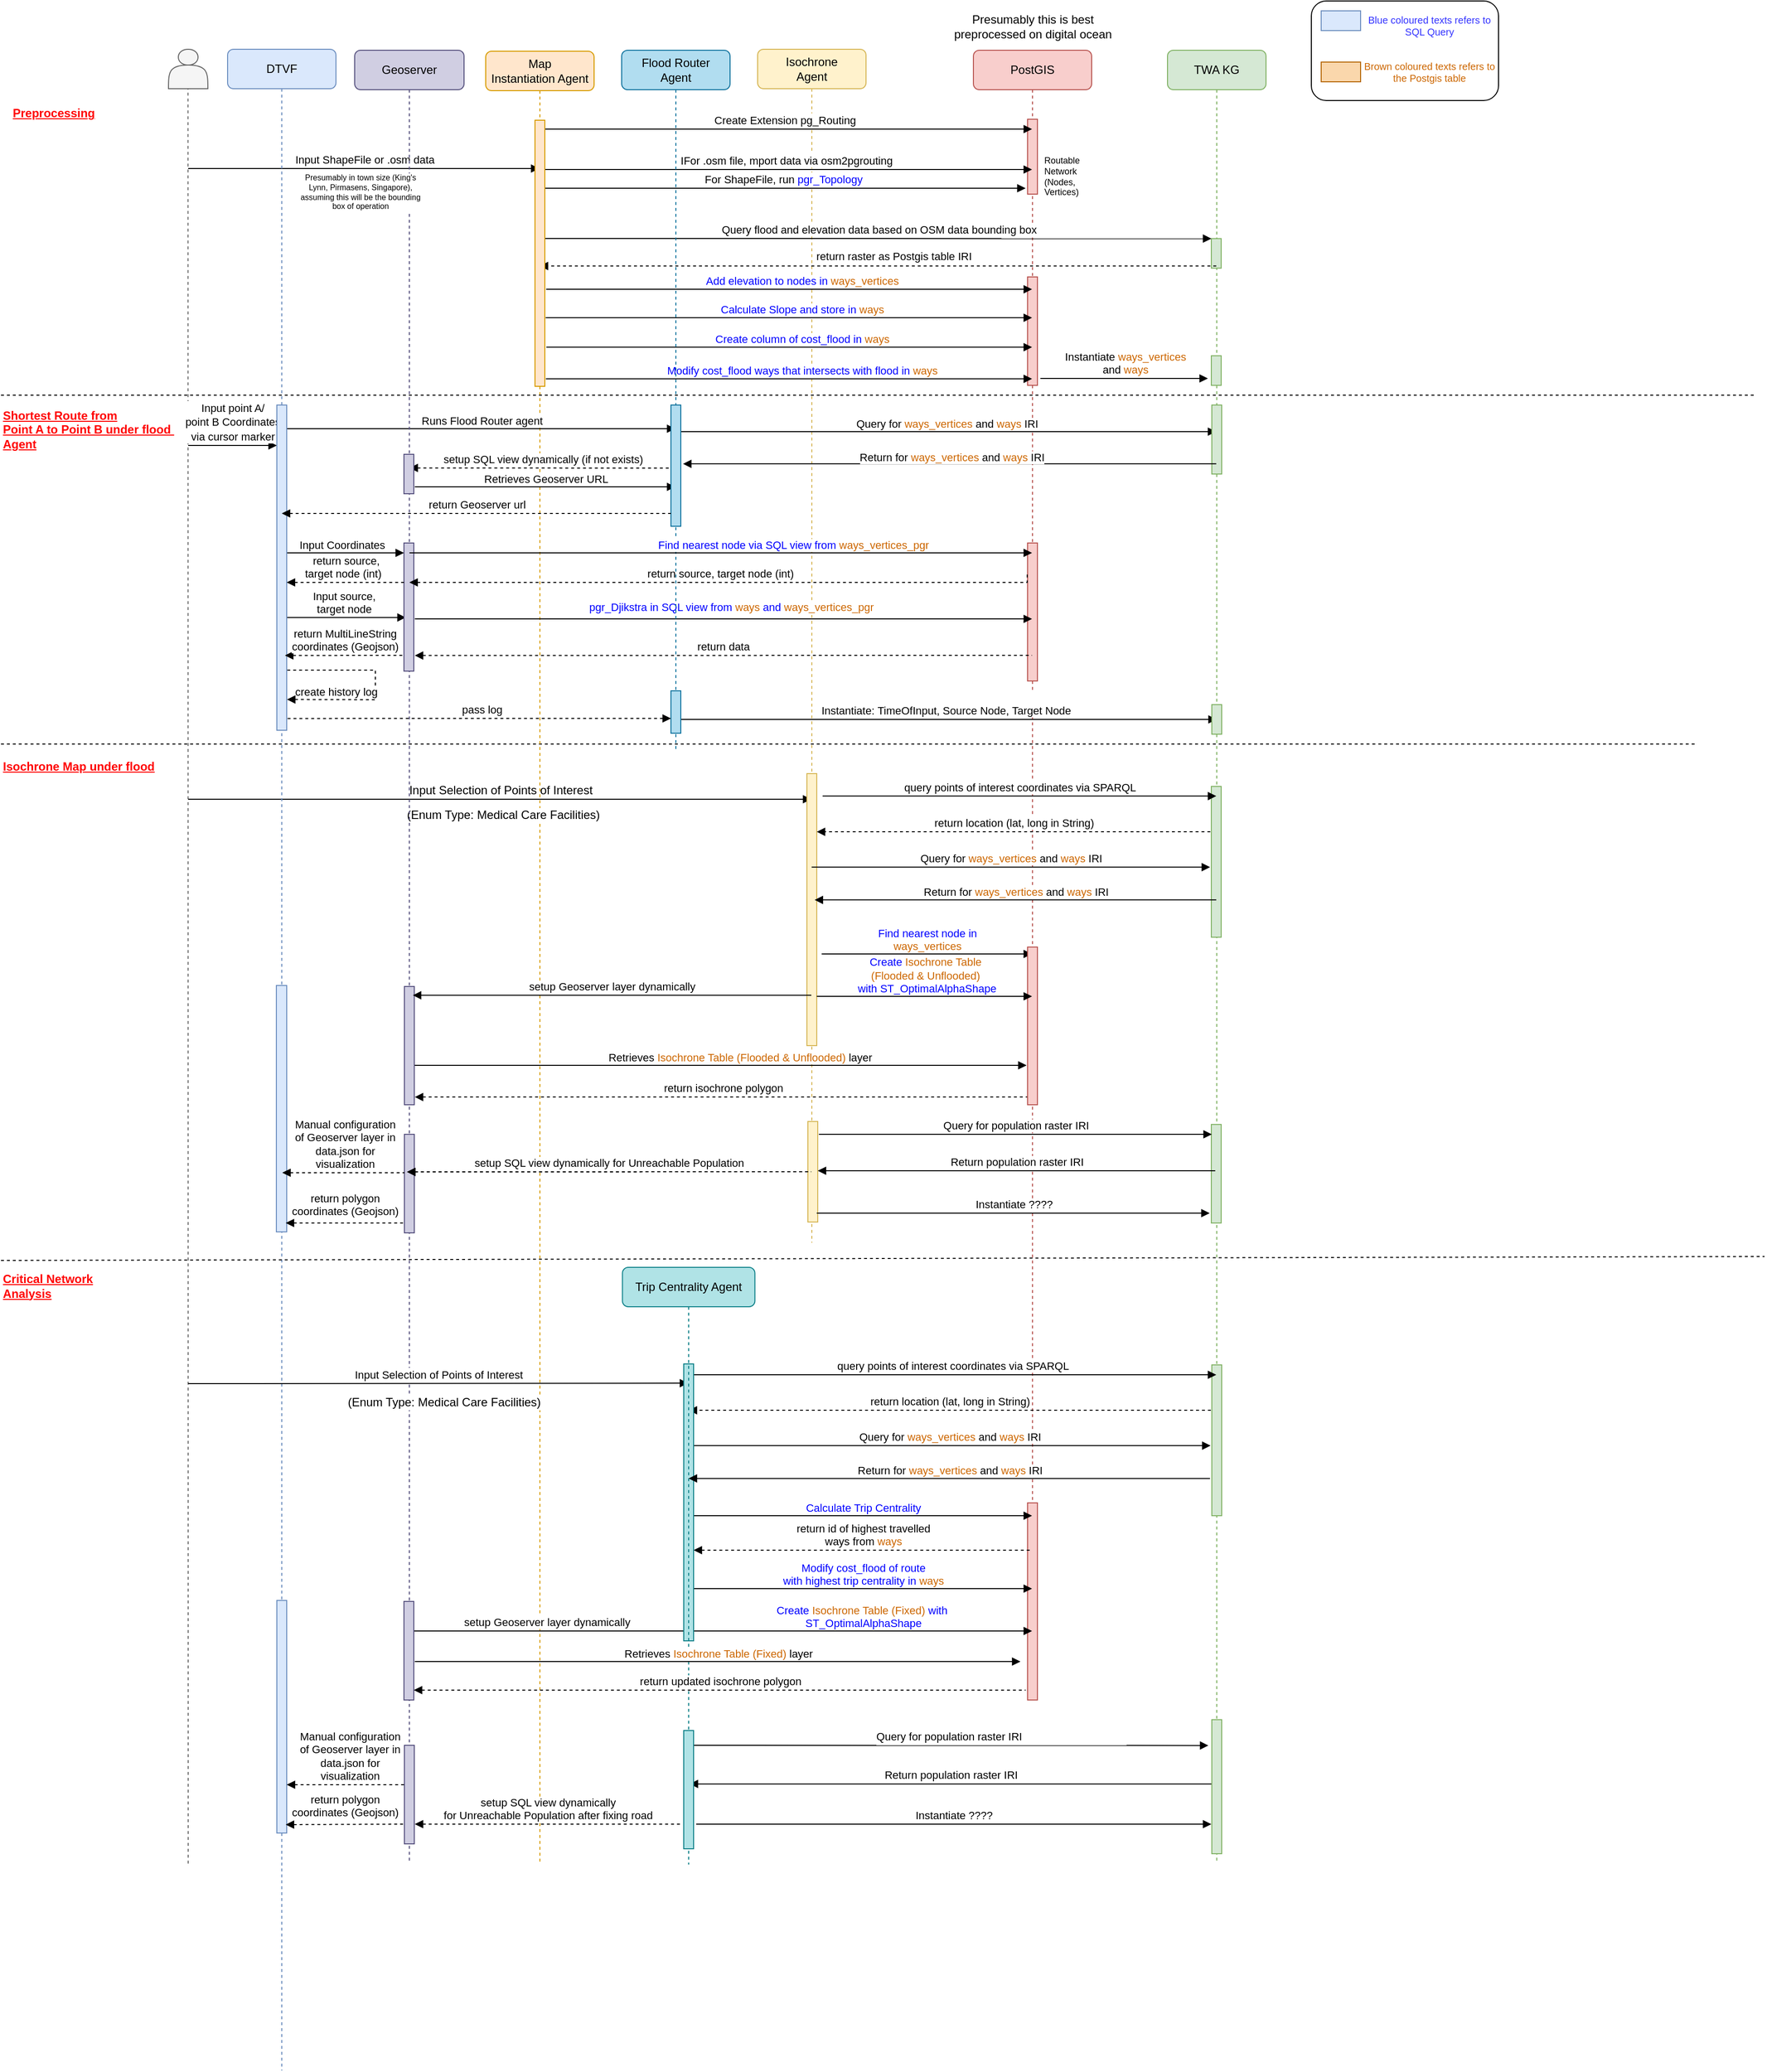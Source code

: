 <mxfile version="21.5.2" type="device">
  <diagram name="Page-1" id="13e1069c-82ec-6db2-03f1-153e76fe0fe0">
    <mxGraphModel dx="824" dy="434" grid="1" gridSize="10" guides="1" tooltips="1" connect="1" arrows="1" fold="1" page="1" pageScale="1" pageWidth="1169" pageHeight="1654" background="none" math="0" shadow="0">
      <root>
        <mxCell id="0" />
        <mxCell id="1" parent="0" />
        <mxCell id="7baba1c4bc27f4b0-2" value="Isochrone&lt;br&gt;Agent" style="shape=umlLifeline;perimeter=lifelinePerimeter;whiteSpace=wrap;html=1;container=1;collapsible=0;recursiveResize=0;outlineConnect=0;rounded=1;shadow=0;comic=0;labelBackgroundColor=none;strokeWidth=1;fontFamily=Helvetica;fontSize=12;align=center;fillColor=#fff2cc;strokeColor=#d6b656;size=40;" parent="1" vertex="1">
          <mxGeometry x="778" y="79" width="110" height="1211" as="geometry" />
        </mxCell>
        <mxCell id="yroGHbSk9mLoKnZrlHjl-19" value="" style="html=1;verticalAlign=bottom;endArrow=block;rounded=0;endFill=1;endSize=6;fontFamily=Helvetica;exitX=1.143;exitY=0.544;exitDx=0;exitDy=0;exitPerimeter=0;labelBackgroundColor=default;" parent="7baba1c4bc27f4b0-2" edge="1">
          <mxGeometry x="0.003" relative="1" as="geometry">
            <mxPoint x="65" y="918" as="sourcePoint" />
            <mxPoint as="offset" />
            <mxPoint x="278.5" y="918" as="targetPoint" />
          </mxGeometry>
        </mxCell>
        <mxCell id="yroGHbSk9mLoKnZrlHjl-20" value="Find nearest node in &lt;br&gt;&lt;font color=&quot;#cc6600&quot;&gt;ways_vertices&lt;/font&gt;" style="edgeLabel;html=1;align=center;verticalAlign=bottom;resizable=0;points=[];fontColor=#0000FF;labelBackgroundColor=default;" parent="yroGHbSk9mLoKnZrlHjl-19" vertex="1" connectable="0">
          <mxGeometry relative="1" as="geometry">
            <mxPoint as="offset" />
          </mxGeometry>
        </mxCell>
        <mxCell id="yroGHbSk9mLoKnZrlHjl-28" value="&lt;font style=&quot;font-size: 11px&quot;&gt;return isochrone polygon&lt;/font&gt;" style="html=1;verticalAlign=bottom;endArrow=none;labelBackgroundColor=default;fontFamily=Helvetica;fontSize=11;edgeStyle=elbowEdgeStyle;elbow=vertical;dashed=1;startArrow=block;startFill=1;endFill=0;rounded=0;endSize=6;entryX=0.145;entryY=0.853;entryDx=0;entryDy=0;entryPerimeter=0;" parent="7baba1c4bc27f4b0-2" edge="1">
          <mxGeometry relative="1" as="geometry">
            <mxPoint x="-348" y="1063.17" as="sourcePoint" />
            <mxPoint x="275.45" y="1061.002" as="targetPoint" />
            <Array as="points">
              <mxPoint x="-268" y="1063.17" />
              <mxPoint x="-65" y="1049.17" />
            </Array>
          </mxGeometry>
        </mxCell>
        <mxCell id="hkw6HNorD28SznFMIi2G-55" value="" style="html=1;points=[];perimeter=orthogonalPerimeter;rounded=0;shadow=0;comic=0;labelBackgroundColor=default;strokeWidth=1;fontFamily=Helvetica;fontSize=12;align=center;fillColor=#fff2cc;strokeColor=#d6b656;" parent="7baba1c4bc27f4b0-2" vertex="1">
          <mxGeometry x="51" y="1088" width="10" height="102" as="geometry" />
        </mxCell>
        <mxCell id="7baba1c4bc27f4b0-3" value="PostGIS" style="shape=umlLifeline;perimeter=lifelinePerimeter;whiteSpace=wrap;html=1;container=1;collapsible=0;recursiveResize=0;outlineConnect=0;rounded=1;shadow=0;comic=0;labelBackgroundColor=none;strokeWidth=1;fontFamily=Helvetica;fontSize=12;align=center;fillColor=#f8cecc;strokeColor=#b85450;" parent="1" vertex="1">
          <mxGeometry x="997" y="80" width="120" height="1660" as="geometry" />
        </mxCell>
        <mxCell id="t_Ti84ju1iwW1GZTYooi-32" value="" style="html=1;points=[];perimeter=orthogonalPerimeter;fillColor=#f8cecc;fontFamily=Helvetica;strokeColor=#b85450;labelBackgroundColor=default;" parent="7baba1c4bc27f4b0-3" vertex="1">
          <mxGeometry x="55" y="230" width="10" height="110" as="geometry" />
        </mxCell>
        <mxCell id="jPtnPKBCRb5HNoMUkQSy-12" value="" style="html=1;points=[];perimeter=orthogonalPerimeter;fillColor=#f8cecc;fontFamily=Helvetica;strokeColor=#b85450;labelBackgroundColor=default;" parent="7baba1c4bc27f4b0-3" vertex="1">
          <mxGeometry x="55" y="70" width="10" height="76" as="geometry" />
        </mxCell>
        <mxCell id="jPtnPKBCRb5HNoMUkQSy-14" value="&lt;span style=&quot;color: rgb(0, 0, 0); font-family: Helvetica; font-size: 9px; font-style: normal; font-variant-ligatures: normal; font-variant-caps: normal; font-weight: 400; letter-spacing: normal; orphans: 2; text-align: center; text-indent: 0px; text-transform: none; widows: 2; word-spacing: 0px; -webkit-text-stroke-width: 0px; text-decoration-thickness: initial; text-decoration-style: initial; text-decoration-color: initial; float: none; display: inline !important;&quot;&gt;Routable Network (Nodes, Vertices)&lt;/span&gt;" style="text;whiteSpace=wrap;html=1;fontSize=9;labelBackgroundColor=default;" parent="7baba1c4bc27f4b0-3" vertex="1">
          <mxGeometry x="70" y="100" width="40" height="40" as="geometry" />
        </mxCell>
        <mxCell id="jPtnPKBCRb5HNoMUkQSy-15" style="edgeStyle=orthogonalEdgeStyle;rounded=0;orthogonalLoop=1;jettySize=auto;html=1;exitX=0.5;exitY=1;exitDx=0;exitDy=0;labelBackgroundColor=default;" parent="7baba1c4bc27f4b0-3" source="jPtnPKBCRb5HNoMUkQSy-14" target="jPtnPKBCRb5HNoMUkQSy-14" edge="1">
          <mxGeometry relative="1" as="geometry" />
        </mxCell>
        <mxCell id="yroGHbSk9mLoKnZrlHjl-24" value="" style="html=1;points=[];perimeter=orthogonalPerimeter;fillColor=#f8cecc;fontFamily=Helvetica;strokeColor=#b85450;labelBackgroundColor=default;" parent="7baba1c4bc27f4b0-3" vertex="1">
          <mxGeometry x="55" y="910" width="10" height="160" as="geometry" />
        </mxCell>
        <mxCell id="bnFm4gvqlaWau3aMOQDy-35" value="" style="html=1;verticalAlign=bottom;endArrow=block;rounded=0;endFill=1;endSize=6;fontFamily=Helvetica;labelBackgroundColor=default;" parent="7baba1c4bc27f4b0-3" source="hkw6HNorD28SznFMIi2G-38" edge="1">
          <mxGeometry x="0.003" relative="1" as="geometry">
            <mxPoint x="-372.78" y="388.32" as="sourcePoint" />
            <mxPoint as="offset" />
            <mxPoint x="246.5" y="387" as="targetPoint" />
          </mxGeometry>
        </mxCell>
        <mxCell id="bnFm4gvqlaWau3aMOQDy-36" value="&lt;font color=&quot;#000000&quot;&gt;Query for &lt;/font&gt;&lt;font color=&quot;#cc6600&quot;&gt;ways_vertices&lt;/font&gt;&lt;font color=&quot;#000000&quot;&gt; and &lt;/font&gt;&lt;font color=&quot;#cc6600&quot;&gt;ways &lt;/font&gt;&lt;font color=&quot;#000000&quot;&gt;IRI&lt;/font&gt;" style="edgeLabel;html=1;align=center;verticalAlign=bottom;resizable=0;points=[];fontColor=#0000FF;labelBackgroundColor=default;" parent="bnFm4gvqlaWau3aMOQDy-35" vertex="1" connectable="0">
          <mxGeometry relative="1" as="geometry">
            <mxPoint as="offset" />
          </mxGeometry>
        </mxCell>
        <mxCell id="D4LD1-zY_V6yE9AB68lD-1" value="" style="html=1;points=[];perimeter=orthogonalPerimeter;fillColor=#f8cecc;fontFamily=Helvetica;strokeColor=#b85450;labelBackgroundColor=default;" parent="7baba1c4bc27f4b0-3" vertex="1">
          <mxGeometry x="55" y="500" width="10" height="140" as="geometry" />
        </mxCell>
        <mxCell id="hkw6HNorD28SznFMIi2G-82" value="" style="html=1;points=[];perimeter=orthogonalPerimeter;fillColor=#f8cecc;fontFamily=Helvetica;strokeColor=#b85450;labelBackgroundColor=default;" parent="7baba1c4bc27f4b0-3" vertex="1">
          <mxGeometry x="55" y="1474" width="10" height="200" as="geometry" />
        </mxCell>
        <mxCell id="7baba1c4bc27f4b0-4" value="TWA KG" style="shape=umlLifeline;perimeter=lifelinePerimeter;whiteSpace=wrap;html=1;container=1;collapsible=0;recursiveResize=0;outlineConnect=0;rounded=1;shadow=0;comic=0;labelBackgroundColor=none;strokeWidth=1;fontFamily=Helvetica;fontSize=12;align=center;fillColor=#d5e8d4;strokeColor=#82b366;" parent="1" vertex="1">
          <mxGeometry x="1194" y="80" width="100" height="1840" as="geometry" />
        </mxCell>
        <mxCell id="jPtnPKBCRb5HNoMUkQSy-8" value="" style="html=1;points=[];perimeter=orthogonalPerimeter;fillColor=#d5e8d4;fontFamily=Helvetica;strokeColor=#82b366;labelBackgroundColor=default;" parent="7baba1c4bc27f4b0-4" vertex="1">
          <mxGeometry x="44.5" y="191.12" width="10" height="30" as="geometry" />
        </mxCell>
        <mxCell id="t-bIzOMGR2YMaXMkrY-F-2" value="&lt;br&gt;Instantiate:&amp;nbsp;TimeOfInput, Source Node,&amp;nbsp;Target Node" style="html=1;verticalAlign=bottom;endArrow=block;rounded=0;endFill=1;fontFamily=Helvetica;" parent="7baba1c4bc27f4b0-4" edge="1">
          <mxGeometry x="-0.001" relative="1" as="geometry">
            <mxPoint x="-499.071" y="679" as="sourcePoint" />
            <mxPoint x="50" y="679" as="targetPoint" />
            <mxPoint as="offset" />
          </mxGeometry>
        </mxCell>
        <mxCell id="t-bIzOMGR2YMaXMkrY-F-3" value="" style="html=1;points=[];perimeter=orthogonalPerimeter;fillColor=#d5e8d4;fontFamily=Helvetica;strokeColor=#82b366;labelBackgroundColor=default;" parent="7baba1c4bc27f4b0-4" vertex="1">
          <mxGeometry x="45" y="664" width="10" height="30" as="geometry" />
        </mxCell>
        <mxCell id="t-bIzOMGR2YMaXMkrY-F-7" value="" style="html=1;points=[];perimeter=orthogonalPerimeter;fillColor=#d5e8d4;fontFamily=Helvetica;strokeColor=#82b366;labelBackgroundColor=default;" parent="7baba1c4bc27f4b0-4" vertex="1">
          <mxGeometry x="44.5" y="747" width="10" height="153" as="geometry" />
        </mxCell>
        <mxCell id="UIIr30xV4heyDFPr3auX-9" value="" style="html=1;points=[];perimeter=orthogonalPerimeter;fillColor=#d5e8d4;fontFamily=Helvetica;strokeColor=#82b366;labelBackgroundColor=default;" parent="7baba1c4bc27f4b0-4" vertex="1">
          <mxGeometry x="45" y="360" width="10" height="70" as="geometry" />
        </mxCell>
        <mxCell id="hkw6HNorD28SznFMIi2G-3" value="" style="html=1;points=[];perimeter=orthogonalPerimeter;fillColor=#d5e8d4;fontFamily=Helvetica;strokeColor=#82b366;labelBackgroundColor=default;" parent="7baba1c4bc27f4b0-4" vertex="1">
          <mxGeometry x="44.5" y="310" width="10" height="30" as="geometry" />
        </mxCell>
        <mxCell id="hkw6HNorD28SznFMIi2G-56" value="" style="html=1;points=[];perimeter=orthogonalPerimeter;fillColor=#d5e8d4;fontFamily=Helvetica;strokeColor=#82b366;labelBackgroundColor=default;" parent="7baba1c4bc27f4b0-4" vertex="1">
          <mxGeometry x="44.5" y="1090" width="10" height="100" as="geometry" />
        </mxCell>
        <mxCell id="hkw6HNorD28SznFMIi2G-128" value="" style="html=1;points=[];perimeter=orthogonalPerimeter;fillColor=#d5e8d4;fontFamily=Helvetica;strokeColor=#82b366;labelBackgroundColor=default;" parent="7baba1c4bc27f4b0-4" vertex="1">
          <mxGeometry x="45" y="1334" width="10" height="153" as="geometry" />
        </mxCell>
        <mxCell id="hkw6HNorD28SznFMIi2G-129" value="query points of interest coordinates via SPARQL" style="html=1;verticalAlign=bottom;endArrow=block;rounded=0;endFill=1;endSize=6;fontFamily=Helvetica;labelBackgroundColor=default;" parent="7baba1c4bc27f4b0-4" source="hkw6HNorD28SznFMIi2G-110" edge="1">
          <mxGeometry x="0.002" relative="1" as="geometry">
            <mxPoint x="-349.56" y="1343.78" as="sourcePoint" />
            <mxPoint as="offset" />
            <mxPoint x="49.5" y="1344" as="targetPoint" />
          </mxGeometry>
        </mxCell>
        <mxCell id="hkw6HNorD28SznFMIi2G-130" value="return location (lat, long in String)" style="html=1;verticalAlign=bottom;endArrow=block;dashed=1;endSize=6;exitX=-0.1;exitY=0.201;rounded=0;endFill=1;fontFamily=Helvetica;exitDx=0;exitDy=0;exitPerimeter=0;labelBackgroundColor=default;" parent="7baba1c4bc27f4b0-4" target="hkw6HNorD28SznFMIi2G-110" edge="1">
          <mxGeometry x="0.0" relative="1" as="geometry">
            <mxPoint x="-355.5" y="1380.033" as="targetPoint" />
            <mxPoint x="44" y="1380.033" as="sourcePoint" />
            <mxPoint as="offset" />
          </mxGeometry>
        </mxCell>
        <mxCell id="hkw6HNorD28SznFMIi2G-133" value="" style="html=1;verticalAlign=bottom;endArrow=block;rounded=0;endFill=1;endSize=6;fontFamily=Helvetica;labelBackgroundColor=default;entryX=-0.129;entryY=0.383;entryDx=0;entryDy=0;entryPerimeter=0;" parent="7baba1c4bc27f4b0-4" source="hkw6HNorD28SznFMIi2G-110" edge="1">
          <mxGeometry x="0.003" relative="1" as="geometry">
            <mxPoint x="-360.69" y="1415.899" as="sourcePoint" />
            <mxPoint as="offset" />
            <mxPoint x="43.71" y="1415.899" as="targetPoint" />
          </mxGeometry>
        </mxCell>
        <mxCell id="hkw6HNorD28SznFMIi2G-134" value="&lt;font color=&quot;#000000&quot;&gt;Query for &lt;/font&gt;&lt;font color=&quot;#cc6600&quot;&gt;ways_vertices&lt;/font&gt;&lt;font color=&quot;#000000&quot;&gt; and &lt;/font&gt;&lt;font color=&quot;#cc6600&quot;&gt;ways &lt;/font&gt;&lt;font color=&quot;#000000&quot;&gt;IRI&lt;/font&gt;" style="edgeLabel;html=1;align=center;verticalAlign=bottom;resizable=0;points=[];fontColor=#0000FF;labelBackgroundColor=default;" parent="hkw6HNorD28SznFMIi2G-133" vertex="1" connectable="0">
          <mxGeometry relative="1" as="geometry">
            <mxPoint as="offset" />
          </mxGeometry>
        </mxCell>
        <mxCell id="hkw6HNorD28SznFMIi2G-137" value="Instantiate ????" style="html=1;verticalAlign=bottom;endArrow=block;rounded=0;endFill=1;fontFamily=Helvetica;entryX=-0.314;entryY=0.225;entryDx=0;entryDy=0;entryPerimeter=0;" parent="7baba1c4bc27f4b0-4" edge="1">
          <mxGeometry relative="1" as="geometry">
            <mxPoint x="-478.37" y="1800" as="sourcePoint" />
            <mxPoint x="44.5" y="1800" as="targetPoint" />
            <mxPoint as="offset" />
          </mxGeometry>
        </mxCell>
        <mxCell id="hkw6HNorD28SznFMIi2G-164" value="Return population raster IRI" style="html=1;verticalAlign=bottom;endArrow=block;rounded=0;endFill=1;fontFamily=Helvetica;" parent="7baba1c4bc27f4b0-4" edge="1">
          <mxGeometry relative="1" as="geometry">
            <mxPoint x="45" y="1759.21" as="sourcePoint" />
            <mxPoint x="-485.0" y="1759.21" as="targetPoint" />
            <mxPoint as="offset" />
          </mxGeometry>
        </mxCell>
        <mxCell id="hkw6HNorD28SznFMIi2G-163" value="Query for population raster IRI" style="html=1;verticalAlign=bottom;endArrow=block;rounded=0;endFill=1;fontFamily=Helvetica;" parent="7baba1c4bc27f4b0-4" edge="1">
          <mxGeometry relative="1" as="geometry">
            <mxPoint x="-485.5" y="1720" as="sourcePoint" />
            <mxPoint x="41.5" y="1720.21" as="targetPoint" />
            <mxPoint as="offset" />
          </mxGeometry>
        </mxCell>
        <mxCell id="t_Ti84ju1iwW1GZTYooi-62" value="" style="endArrow=none;dashed=1;html=1;rounded=0;labelBackgroundColor=default;fontFamily=Helvetica;fontSize=11;endSize=6;fillColor=#f5f5f5;strokeColor=#666666;" parent="1" edge="1">
          <mxGeometry width="50" height="50" relative="1" as="geometry">
            <mxPoint x="200" y="1920" as="sourcePoint" />
            <mxPoint x="199.8" y="118" as="targetPoint" />
          </mxGeometry>
        </mxCell>
        <mxCell id="t_Ti84ju1iwW1GZTYooi-63" value="" style="shape=actor;whiteSpace=wrap;html=1;fontFamily=Helvetica;fontSize=11;fillColor=#f5f5f5;strokeColor=#666666;fontColor=#333333;labelBackgroundColor=default;" parent="1" vertex="1">
          <mxGeometry x="180" y="79" width="40" height="40" as="geometry" />
        </mxCell>
        <mxCell id="jPtnPKBCRb5HNoMUkQSy-3" value="&lt;span style=&quot;font-size: 11px;&quot;&gt;IFor .osm file, mport data via osm2pgrouting&lt;br&gt;&lt;/span&gt;" style="html=1;verticalAlign=bottom;endArrow=block;labelBackgroundColor=default;fontFamily=Helvetica;fontSize=12;edgeStyle=elbowEdgeStyle;elbow=vertical;" parent="1" source="bnFm4gvqlaWau3aMOQDy-2" target="7baba1c4bc27f4b0-3" edge="1">
          <mxGeometry x="-0.002" relative="1" as="geometry">
            <mxPoint x="712.92" y="200.56" as="sourcePoint" />
            <mxPoint as="offset" />
            <mxPoint x="1050" y="200" as="targetPoint" />
            <Array as="points">
              <mxPoint x="872" y="201" />
            </Array>
          </mxGeometry>
        </mxCell>
        <mxCell id="jPtnPKBCRb5HNoMUkQSy-7" value="&lt;span style=&quot;font-size: 11px;&quot;&gt;For ShapeFile, run &lt;font color=&quot;#0000ff&quot;&gt;pgr_Topology&lt;/font&gt;&lt;br&gt;&lt;/span&gt;" style="html=1;verticalAlign=bottom;endArrow=block;labelBackgroundColor=default;fontFamily=Helvetica;fontSize=12;edgeStyle=elbowEdgeStyle;elbow=vertical;" parent="1" source="bnFm4gvqlaWau3aMOQDy-2" edge="1">
          <mxGeometry x="-0.001" relative="1" as="geometry">
            <mxPoint x="712" y="220" as="sourcePoint" />
            <mxPoint as="offset" />
            <mxPoint x="1050" y="220" as="targetPoint" />
            <Array as="points">
              <mxPoint x="872" y="220" />
              <mxPoint x="877" y="230" />
              <mxPoint x="812" y="210" />
            </Array>
          </mxGeometry>
        </mxCell>
        <mxCell id="jPtnPKBCRb5HNoMUkQSy-9" value="Query flood and elevation data based on OSM data bounding box" style="html=1;verticalAlign=bottom;endArrow=block;entryX=0;entryY=0;rounded=0;endFill=1;endSize=6;fontFamily=Helvetica;labelBackgroundColor=default;" parent="1" target="jPtnPKBCRb5HNoMUkQSy-8" edge="1">
          <mxGeometry x="0.003" relative="1" as="geometry">
            <mxPoint x="562" y="271" as="sourcePoint" />
            <mxPoint as="offset" />
          </mxGeometry>
        </mxCell>
        <mxCell id="t_Ti84ju1iwW1GZTYooi-21" value="return raster as Postgis table IRI" style="html=1;verticalAlign=bottom;endArrow=block;dashed=1;endSize=6;rounded=0;endFill=1;fontFamily=Helvetica;labelBackgroundColor=default;" parent="1" source="7baba1c4bc27f4b0-4" edge="1">
          <mxGeometry x="-0.046" y="-1" relative="1" as="geometry">
            <mxPoint x="556.81" y="298.88" as="targetPoint" />
            <mxPoint x="1064.96" y="298.88" as="sourcePoint" />
            <mxPoint as="offset" />
          </mxGeometry>
        </mxCell>
        <mxCell id="jPtnPKBCRb5HNoMUkQSy-18" value="&lt;font style=&quot;font-size: 11px&quot;&gt;Input ShapeFile or .osm data&lt;br&gt;&lt;/font&gt;" style="html=1;verticalAlign=bottom;endArrow=block;labelBackgroundColor=default;fontFamily=Helvetica;fontSize=12;edgeStyle=elbowEdgeStyle;elbow=vertical;" parent="1" target="bnFm4gvqlaWau3aMOQDy-2" edge="1">
          <mxGeometry relative="1" as="geometry">
            <mxPoint x="200" y="200" as="sourcePoint" />
            <mxPoint as="offset" />
            <mxPoint x="300" y="200" as="targetPoint" />
            <Array as="points">
              <mxPoint x="290" y="200" />
            </Array>
          </mxGeometry>
        </mxCell>
        <mxCell id="jPtnPKBCRb5HNoMUkQSy-19" value="&lt;span style=&quot;font-size: 11px;&quot;&gt;Create Extension pg_Routing&amp;nbsp;&lt;br&gt;&lt;/span&gt;" style="html=1;verticalAlign=bottom;endArrow=block;labelBackgroundColor=default;fontFamily=Helvetica;fontSize=12;edgeStyle=elbowEdgeStyle;elbow=vertical;shadow=0;" parent="1" source="bnFm4gvqlaWau3aMOQDy-2" target="7baba1c4bc27f4b0-3" edge="1">
          <mxGeometry relative="1" as="geometry">
            <mxPoint x="712" y="160" as="sourcePoint" />
            <mxPoint as="offset" />
            <mxPoint x="878" y="160" as="targetPoint" />
            <Array as="points">
              <mxPoint x="872" y="160" />
            </Array>
          </mxGeometry>
        </mxCell>
        <mxCell id="jPtnPKBCRb5HNoMUkQSy-35" value="" style="rounded=1;whiteSpace=wrap;html=1;labelBackgroundColor=default;" parent="1" vertex="1">
          <mxGeometry x="1340" y="30" width="190" height="101" as="geometry" />
        </mxCell>
        <mxCell id="jPtnPKBCRb5HNoMUkQSy-36" value="" style="rounded=0;whiteSpace=wrap;html=1;fillColor=#dae8fc;strokeColor=#6c8ebf;labelBackgroundColor=default;" parent="1" vertex="1">
          <mxGeometry x="1350" y="40" width="40" height="20" as="geometry" />
        </mxCell>
        <mxCell id="jPtnPKBCRb5HNoMUkQSy-37" value="Blue coloured texts refers to SQL Query" style="text;html=1;strokeColor=none;fillColor=none;align=center;verticalAlign=middle;whiteSpace=wrap;rounded=0;fontSize=10;fontColor=#3333FF;labelBackgroundColor=default;" parent="1" vertex="1">
          <mxGeometry x="1390" y="40" width="140" height="30" as="geometry" />
        </mxCell>
        <mxCell id="jPtnPKBCRb5HNoMUkQSy-38" value="" style="html=1;verticalAlign=bottom;endArrow=block;rounded=0;endFill=1;endSize=6;fontFamily=Helvetica;exitX=1.105;exitY=0.963;exitDx=0;exitDy=0;exitPerimeter=0;labelBackgroundColor=default;" parent="1" target="7baba1c4bc27f4b0-3" edge="1">
          <mxGeometry x="0.003" relative="1" as="geometry">
            <mxPoint x="563.05" y="413.38" as="sourcePoint" />
            <mxPoint as="offset" />
            <mxPoint x="876.59" y="413.16" as="targetPoint" />
          </mxGeometry>
        </mxCell>
        <mxCell id="jPtnPKBCRb5HNoMUkQSy-39" value="Modify cost_flood ways that intersects with flood in &lt;font color=&quot;#cc6600&quot;&gt;ways&lt;/font&gt;" style="edgeLabel;html=1;align=center;verticalAlign=bottom;resizable=0;points=[];fontColor=#0000FF;labelBackgroundColor=default;" parent="jPtnPKBCRb5HNoMUkQSy-38" vertex="1" connectable="0">
          <mxGeometry relative="1" as="geometry">
            <mxPoint x="13" as="offset" />
          </mxGeometry>
        </mxCell>
        <mxCell id="yroGHbSk9mLoKnZrlHjl-6" value="&lt;font style=&quot;font-size: 11px&quot;&gt;Input point A/&lt;br&gt;point B Coordinates&lt;br&gt;via cursor marker&lt;br&gt;&lt;/font&gt;" style="html=1;verticalAlign=bottom;endArrow=block;labelBackgroundColor=default;fontFamily=Helvetica;fontSize=12;edgeStyle=elbowEdgeStyle;elbow=vertical;" parent="1" target="bnFm4gvqlaWau3aMOQDy-72" edge="1">
          <mxGeometry relative="1" as="geometry">
            <mxPoint x="200" y="481" as="sourcePoint" />
            <mxPoint as="offset" />
            <mxPoint x="294.5" y="481.889" as="targetPoint" />
          </mxGeometry>
        </mxCell>
        <mxCell id="yroGHbSk9mLoKnZrlHjl-12" value="Input Selection of Points of Interest" style="html=1;verticalAlign=bottom;endArrow=block;labelBackgroundColor=default;fontFamily=Helvetica;fontSize=12;edgeStyle=elbowEdgeStyle;elbow=vertical;" parent="1" target="7baba1c4bc27f4b0-2" edge="1">
          <mxGeometry relative="1" as="geometry">
            <mxPoint x="200" y="840" as="sourcePoint" />
            <mxPoint as="offset" />
            <mxPoint x="707.5" y="839.333" as="targetPoint" />
          </mxGeometry>
        </mxCell>
        <mxCell id="yroGHbSk9mLoKnZrlHjl-17" value="" style="html=1;points=[];perimeter=orthogonalPerimeter;rounded=0;shadow=0;comic=0;labelBackgroundColor=default;strokeWidth=1;fontFamily=Helvetica;fontSize=12;align=center;fillColor=#fff2cc;strokeColor=#d6b656;" parent="1" vertex="1">
          <mxGeometry x="828" y="814" width="10" height="276" as="geometry" />
        </mxCell>
        <mxCell id="yroGHbSk9mLoKnZrlHjl-48" value="" style="endArrow=none;dashed=1;html=1;rounded=0;labelBackgroundColor=default;" parent="1" edge="1">
          <mxGeometry width="50" height="50" relative="1" as="geometry">
            <mxPoint x="10" y="784" as="sourcePoint" />
            <mxPoint x="1730" y="784" as="targetPoint" />
          </mxGeometry>
        </mxCell>
        <mxCell id="yroGHbSk9mLoKnZrlHjl-51" value="Shortest Route from &lt;br&gt;Point A to Point B under flood&amp;nbsp;&lt;br&gt;Agent" style="text;html=1;strokeColor=none;fillColor=none;align=left;verticalAlign=middle;whiteSpace=wrap;rounded=0;fontColor=#FF0000;fontStyle=5;labelBackgroundColor=default;" parent="1" vertex="1">
          <mxGeometry x="10" y="440" width="180" height="50" as="geometry" />
        </mxCell>
        <mxCell id="yroGHbSk9mLoKnZrlHjl-53" value="Isochrone Map under flood" style="text;html=1;strokeColor=none;fillColor=none;align=left;verticalAlign=middle;whiteSpace=wrap;rounded=0;fontColor=#FF0000;fontStyle=5;labelBackgroundColor=default;" parent="1" vertex="1">
          <mxGeometry x="10" y="787" width="160" height="40" as="geometry" />
        </mxCell>
        <mxCell id="bnFm4gvqlaWau3aMOQDy-2" value="Map&lt;br&gt;Instantiation Agent" style="shape=umlLifeline;perimeter=lifelinePerimeter;whiteSpace=wrap;html=1;container=1;collapsible=0;recursiveResize=0;outlineConnect=0;rounded=1;shadow=0;comic=0;labelBackgroundColor=none;strokeWidth=1;fontFamily=Helvetica;fontSize=12;align=center;fillColor=#ffe6cc;strokeColor=#d79b00;size=40;" parent="1" vertex="1">
          <mxGeometry x="502" y="81" width="110" height="1840" as="geometry" />
        </mxCell>
        <mxCell id="bnFm4gvqlaWau3aMOQDy-3" value="" style="html=1;points=[];perimeter=orthogonalPerimeter;rounded=0;shadow=0;comic=0;labelBackgroundColor=default;strokeWidth=1;fontFamily=Helvetica;fontSize=12;align=center;fillColor=#ffe6cc;strokeColor=#d79b00;" parent="bnFm4gvqlaWau3aMOQDy-2" vertex="1">
          <mxGeometry x="50" y="70" width="10" height="270" as="geometry" />
        </mxCell>
        <mxCell id="hkw6HNorD28SznFMIi2G-23" value="setup SQL view dynamically (if not exists)" style="html=1;verticalAlign=bottom;endArrow=none;labelBackgroundColor=default;fontFamily=Helvetica;fontSize=11;edgeStyle=elbowEdgeStyle;elbow=vertical;dashed=1;startArrow=block;startFill=1;endFill=0;rounded=0;endSize=6;" parent="bnFm4gvqlaWau3aMOQDy-2" edge="1">
          <mxGeometry x="0.001" relative="1" as="geometry">
            <mxPoint x="-77.357" y="422.857" as="sourcePoint" />
            <mxPoint x="192.5" y="422.714" as="targetPoint" />
            <Array as="points" />
            <mxPoint as="offset" />
          </mxGeometry>
        </mxCell>
        <mxCell id="hkw6HNorD28SznFMIi2G-25" value="" style="html=1;verticalAlign=bottom;endArrow=block;rounded=0;endFill=1;endSize=6;fontFamily=Helvetica;labelBackgroundColor=default;exitX=1.222;exitY=0.236;exitDx=0;exitDy=0;exitPerimeter=0;" parent="bnFm4gvqlaWau3aMOQDy-2" edge="1">
          <mxGeometry x="0.003" relative="1" as="geometry">
            <mxPoint x="-72" y="442" as="sourcePoint" />
            <mxPoint as="offset" />
            <mxPoint x="192.5" y="442" as="targetPoint" />
          </mxGeometry>
        </mxCell>
        <mxCell id="hkw6HNorD28SznFMIi2G-26" value="&lt;font color=&quot;#000000&quot;&gt;Retrieves Geoserver URL&lt;/font&gt;" style="edgeLabel;html=1;align=center;verticalAlign=bottom;resizable=0;points=[];fontColor=#0000FF;labelBackgroundColor=default;" parent="hkw6HNorD28SznFMIi2G-25" vertex="1" connectable="0">
          <mxGeometry relative="1" as="geometry">
            <mxPoint as="offset" />
          </mxGeometry>
        </mxCell>
        <mxCell id="bnFm4gvqlaWau3aMOQDy-76" value="(Enum Type: Medical Care Facilities)" style="text;html=1;strokeColor=none;fillColor=none;align=center;verticalAlign=middle;whiteSpace=wrap;rounded=0;labelBackgroundColor=default;" parent="bnFm4gvqlaWau3aMOQDy-2" vertex="1">
          <mxGeometry x="-82" y="760" width="200" height="30" as="geometry" />
        </mxCell>
        <mxCell id="hkw6HNorD28SznFMIi2G-57" value="" style="html=1;verticalAlign=bottom;endArrow=block;rounded=0;endFill=1;endSize=6;fontFamily=Helvetica;labelBackgroundColor=default;exitX=1.222;exitY=0.236;exitDx=0;exitDy=0;exitPerimeter=0;" parent="bnFm4gvqlaWau3aMOQDy-2" edge="1">
          <mxGeometry x="0.003" relative="1" as="geometry">
            <mxPoint x="-202" y="383" as="sourcePoint" />
            <mxPoint as="offset" />
            <mxPoint x="192.5" y="383" as="targetPoint" />
          </mxGeometry>
        </mxCell>
        <mxCell id="hkw6HNorD28SznFMIi2G-58" value="&lt;font color=&quot;#000000&quot;&gt;Runs Flood Router agent&lt;/font&gt;" style="edgeLabel;html=1;align=center;verticalAlign=bottom;resizable=0;points=[];fontColor=#0000FF;labelBackgroundColor=default;" parent="hkw6HNorD28SznFMIi2G-57" vertex="1" connectable="0">
          <mxGeometry relative="1" as="geometry">
            <mxPoint as="offset" />
          </mxGeometry>
        </mxCell>
        <mxCell id="hkw6HNorD28SznFMIi2G-124" value="setup Geoserver layer dynamically" style="html=1;verticalAlign=bottom;endArrow=block;rounded=0;endFill=1;fontFamily=Helvetica;entryX=0.852;entryY=0.472;entryDx=0;entryDy=0;entryPerimeter=0;" parent="bnFm4gvqlaWau3aMOQDy-2" source="hkw6HNorD28SznFMIi2G-110" edge="1">
          <mxGeometry relative="1" as="geometry">
            <mxPoint x="196.5" y="1602.996" as="sourcePoint" />
            <mxPoint x="-82" y="1602.996" as="targetPoint" />
            <mxPoint as="offset" />
          </mxGeometry>
        </mxCell>
        <mxCell id="bnFm4gvqlaWau3aMOQDy-83" value="" style="html=1;verticalAlign=bottom;endArrow=block;rounded=0;endFill=1;endSize=6;fontFamily=Helvetica;labelBackgroundColor=default;" parent="bnFm4gvqlaWau3aMOQDy-2" edge="1">
          <mxGeometry x="0.003" relative="1" as="geometry">
            <mxPoint x="-73" y="1029" as="sourcePoint" />
            <mxPoint as="offset" />
            <mxPoint x="549" y="1029" as="targetPoint" />
          </mxGeometry>
        </mxCell>
        <mxCell id="bnFm4gvqlaWau3aMOQDy-84" value="&lt;font style=&quot;border-color: var(--border-color);&quot; color=&quot;#000000&quot;&gt;Retrieves&amp;nbsp;&lt;/font&gt;&lt;font color=&quot;#cc6600&quot;&gt;Isochrone Table&amp;nbsp;(Flooded &amp;amp; Unflooded)&amp;nbsp;&lt;/font&gt;&lt;font style=&quot;border-color: var(--border-color);&quot; color=&quot;#000000&quot;&gt;layer&lt;/font&gt;" style="edgeLabel;html=1;align=center;verticalAlign=bottom;resizable=0;points=[];fontColor=#0000FF;labelBackgroundColor=default;" parent="bnFm4gvqlaWau3aMOQDy-83" vertex="1" connectable="0">
          <mxGeometry relative="1" as="geometry">
            <mxPoint x="20" as="offset" />
          </mxGeometry>
        </mxCell>
        <mxCell id="jPtnPKBCRb5HNoMUkQSy-33" value="" style="html=1;verticalAlign=bottom;endArrow=block;rounded=0;endFill=1;endSize=6;fontFamily=Helvetica;exitX=1.135;exitY=0.579;exitDx=0;exitDy=0;exitPerimeter=0;labelBackgroundColor=default;" parent="1" target="7baba1c4bc27f4b0-3" edge="1">
          <mxGeometry x="0.003" relative="1" as="geometry">
            <mxPoint x="563.35" y="322.54" as="sourcePoint" />
            <mxPoint as="offset" />
            <mxPoint x="878.38" y="322.44" as="targetPoint" />
          </mxGeometry>
        </mxCell>
        <mxCell id="jPtnPKBCRb5HNoMUkQSy-34" value="Add elevation to nodes in &lt;font color=&quot;#cc6600&quot;&gt;ways_vertices&lt;/font&gt;" style="edgeLabel;html=1;align=center;verticalAlign=bottom;resizable=0;points=[];fontColor=#0000FF;labelBackgroundColor=default;" parent="jPtnPKBCRb5HNoMUkQSy-33" vertex="1" connectable="0">
          <mxGeometry relative="1" as="geometry">
            <mxPoint x="13" as="offset" />
          </mxGeometry>
        </mxCell>
        <mxCell id="jPtnPKBCRb5HNoMUkQSy-31" value="" style="html=1;verticalAlign=bottom;endArrow=block;rounded=0;endFill=1;endSize=6;fontFamily=Helvetica;exitX=1.153;exitY=0.805;exitDx=0;exitDy=0;exitPerimeter=0;labelBackgroundColor=default;" parent="1" target="7baba1c4bc27f4b0-3" edge="1">
          <mxGeometry x="0.003" relative="1" as="geometry">
            <mxPoint x="563.53" y="381.3" as="sourcePoint" />
            <mxPoint as="offset" />
            <mxPoint x="876.85" y="382.92" as="targetPoint" />
          </mxGeometry>
        </mxCell>
        <mxCell id="jPtnPKBCRb5HNoMUkQSy-32" value="Create column of cost_flood in&amp;nbsp;&lt;font color=&quot;#cc6600&quot;&gt;ways&lt;/font&gt;" style="edgeLabel;html=1;align=center;verticalAlign=bottom;resizable=0;points=[];fontColor=#0000FF;labelBackgroundColor=default;" parent="jPtnPKBCRb5HNoMUkQSy-31" vertex="1" connectable="0">
          <mxGeometry relative="1" as="geometry">
            <mxPoint x="13" as="offset" />
          </mxGeometry>
        </mxCell>
        <mxCell id="jPtnPKBCRb5HNoMUkQSy-28" value="" style="html=1;verticalAlign=bottom;endArrow=block;rounded=0;endFill=1;endSize=6;fontFamily=Helvetica;exitX=1.082;exitY=0.69;exitDx=0;exitDy=0;exitPerimeter=0;labelBackgroundColor=default;" parent="1" target="7baba1c4bc27f4b0-3" edge="1">
          <mxGeometry x="0.003" relative="1" as="geometry">
            <mxPoint x="562.82" y="351.4" as="sourcePoint" />
            <mxPoint as="offset" />
            <mxPoint x="880" y="351" as="targetPoint" />
          </mxGeometry>
        </mxCell>
        <mxCell id="jPtnPKBCRb5HNoMUkQSy-29" value="Calculate Slope and store in &lt;font color=&quot;#cc6600&quot;&gt;ways&lt;/font&gt;" style="edgeLabel;html=1;align=center;verticalAlign=bottom;resizable=0;points=[];fontColor=#0000FF;labelBackgroundColor=default;" parent="jPtnPKBCRb5HNoMUkQSy-28" vertex="1" connectable="0">
          <mxGeometry relative="1" as="geometry">
            <mxPoint x="13" as="offset" />
          </mxGeometry>
        </mxCell>
        <mxCell id="yroGHbSk9mLoKnZrlHjl-3" value="" style="html=1;verticalAlign=bottom;endArrow=block;rounded=0;endFill=1;endSize=6;fontFamily=Helvetica;entryX=0.186;entryY=0.12;entryDx=0;entryDy=0;entryPerimeter=0;labelBackgroundColor=default;" parent="1" edge="1">
          <mxGeometry x="0.003" relative="1" as="geometry">
            <mxPoint x="295.024" y="655.6" as="sourcePoint" />
            <mxPoint as="offset" />
            <mxPoint x="420.86" y="655.6" as="targetPoint" />
          </mxGeometry>
        </mxCell>
        <mxCell id="yroGHbSk9mLoKnZrlHjl-4" value="Input source, &lt;br style=&quot;font-size: 11px;&quot;&gt;target node" style="edgeLabel;html=1;align=center;verticalAlign=bottom;resizable=0;points=[];fontColor=#000000;fontSize=11;labelBackgroundColor=default;" parent="yroGHbSk9mLoKnZrlHjl-3" vertex="1" connectable="0">
          <mxGeometry relative="1" as="geometry">
            <mxPoint as="offset" />
          </mxGeometry>
        </mxCell>
        <mxCell id="bnFm4gvqlaWau3aMOQDy-38" value="Presumably this is best preprocessed on digital ocean" style="text;html=1;strokeColor=none;fillColor=none;align=center;verticalAlign=middle;whiteSpace=wrap;rounded=0;labelBackgroundColor=default;" parent="1" vertex="1">
          <mxGeometry x="974.5" y="40" width="165" height="31" as="geometry" />
        </mxCell>
        <mxCell id="bnFm4gvqlaWau3aMOQDy-40" value="Preprocessing" style="text;html=1;strokeColor=none;fillColor=none;align=left;verticalAlign=middle;whiteSpace=wrap;rounded=0;fontColor=#FF0000;fontStyle=5;labelBackgroundColor=default;" parent="1" vertex="1">
          <mxGeometry x="20" y="119" width="90" height="50" as="geometry" />
        </mxCell>
        <mxCell id="bnFm4gvqlaWau3aMOQDy-41" value="DTVF" style="shape=umlLifeline;perimeter=lifelinePerimeter;whiteSpace=wrap;html=1;container=1;collapsible=0;recursiveResize=0;outlineConnect=0;rounded=1;shadow=0;comic=0;labelBackgroundColor=none;strokeWidth=1;fontFamily=Helvetica;fontSize=12;align=center;fillColor=#dae8fc;strokeColor=#6c8ebf;size=40;" parent="1" vertex="1">
          <mxGeometry x="240" y="79" width="110" height="2051" as="geometry" />
        </mxCell>
        <mxCell id="hkw6HNorD28SznFMIi2G-36" value="" style="html=1;points=[];perimeter=orthogonalPerimeter;rounded=0;shadow=0;comic=0;labelBackgroundColor=default;strokeWidth=1;fontFamily=Helvetica;fontSize=12;align=center;fillColor=#dae8fc;strokeColor=#6c8ebf;" parent="bnFm4gvqlaWau3aMOQDy-41" vertex="1">
          <mxGeometry x="49.5" y="950" width="10.5" height="250" as="geometry" />
        </mxCell>
        <mxCell id="hkw6HNorD28SznFMIi2G-88" value="" style="html=1;points=[];perimeter=orthogonalPerimeter;rounded=0;shadow=0;comic=0;labelBackgroundColor=default;strokeWidth=1;fontFamily=Helvetica;fontSize=12;align=center;fillColor=#dae8fc;strokeColor=#6c8ebf;" parent="bnFm4gvqlaWau3aMOQDy-41" vertex="1">
          <mxGeometry x="50" y="1574" width="10" height="236" as="geometry" />
        </mxCell>
        <mxCell id="hkw6HNorD28SznFMIi2G-125" value="Manual configuration&lt;br&gt;of Geoserver layer in &lt;br&gt;data.json for&lt;br&gt;visualization" style="html=1;verticalAlign=bottom;endArrow=none;labelBackgroundColor=default;fontFamily=Helvetica;fontSize=11;elbow=vertical;dashed=1;startArrow=block;startFill=1;endFill=0;rounded=0;endSize=6;entryX=-0.002;entryY=0.294;entryDx=0;entryDy=0;entryPerimeter=0;" parent="bnFm4gvqlaWau3aMOQDy-41" edge="1">
          <mxGeometry x="0.021" relative="1" as="geometry">
            <mxPoint x="60.002" y="1761.0" as="sourcePoint" />
            <mxPoint x="185.02" y="1761" as="targetPoint" />
            <mxPoint as="offset" />
          </mxGeometry>
        </mxCell>
        <mxCell id="bnFm4gvqlaWau3aMOQDy-59" value="Geoserver" style="shape=umlLifeline;perimeter=lifelinePerimeter;whiteSpace=wrap;html=1;container=1;collapsible=0;recursiveResize=0;outlineConnect=0;rounded=1;shadow=0;comic=0;labelBackgroundColor=none;strokeWidth=1;fontFamily=Helvetica;fontSize=12;align=center;fillColor=#d0cee2;strokeColor=#56517e;size=40;" parent="1" vertex="1">
          <mxGeometry x="369" y="80" width="111" height="1840" as="geometry" />
        </mxCell>
        <mxCell id="bnFm4gvqlaWau3aMOQDy-60" value="" style="html=1;points=[];perimeter=orthogonalPerimeter;rounded=0;shadow=0;comic=0;labelBackgroundColor=default;strokeWidth=1;fontFamily=Helvetica;fontSize=12;align=center;fillColor=#d0cee2;strokeColor=#56517e;" parent="bnFm4gvqlaWau3aMOQDy-59" vertex="1">
          <mxGeometry x="50" y="500" width="10" height="130" as="geometry" />
        </mxCell>
        <mxCell id="bnFm4gvqlaWau3aMOQDy-82" value="" style="html=1;points=[];perimeter=orthogonalPerimeter;rounded=0;shadow=0;comic=0;labelBackgroundColor=default;strokeWidth=1;fontFamily=Helvetica;fontSize=12;align=center;fillColor=#d0cee2;strokeColor=#56517e;" parent="bnFm4gvqlaWau3aMOQDy-59" vertex="1">
          <mxGeometry x="50.5" y="950" width="10" height="120" as="geometry" />
        </mxCell>
        <mxCell id="bnFm4gvqlaWau3aMOQDy-85" value="return polygon&lt;br style=&quot;border-color: var(--border-color);&quot;&gt;coordinates (Geojson)" style="html=1;verticalAlign=bottom;endArrow=none;labelBackgroundColor=default;fontFamily=Helvetica;fontSize=11;edgeStyle=elbowEdgeStyle;elbow=vertical;dashed=1;startArrow=block;startFill=1;endFill=0;rounded=0;endSize=6;" parent="bnFm4gvqlaWau3aMOQDy-59" edge="1">
          <mxGeometry y="3" relative="1" as="geometry">
            <mxPoint x="-70" y="1190" as="sourcePoint" />
            <mxPoint x="50" y="1190" as="targetPoint" />
            <Array as="points">
              <mxPoint x="10" y="1190" />
              <mxPoint x="212.5" y="1186" />
            </Array>
            <mxPoint as="offset" />
          </mxGeometry>
        </mxCell>
        <mxCell id="bnFm4gvqlaWau3aMOQDy-39" value="Presumably in town size (King&#39;s Lynn, Pirmasens, Singapore), assuming this will be the bounding box of operation" style="text;html=1;strokeColor=none;fillColor=none;align=center;verticalAlign=middle;whiteSpace=wrap;rounded=0;fontSize=8;labelBackgroundColor=default;" parent="bnFm4gvqlaWau3aMOQDy-59" vertex="1">
          <mxGeometry x="-59" y="121" width="130" height="45.5" as="geometry" />
        </mxCell>
        <mxCell id="hkw6HNorD28SznFMIi2G-9" value="" style="html=1;verticalAlign=bottom;endArrow=block;rounded=0;endFill=1;endSize=6;fontFamily=Helvetica;entryX=0.186;entryY=0.12;entryDx=0;entryDy=0;entryPerimeter=0;labelBackgroundColor=default;" parent="bnFm4gvqlaWau3aMOQDy-59" edge="1">
          <mxGeometry x="0.003" relative="1" as="geometry">
            <mxPoint x="-75.836" y="510" as="sourcePoint" />
            <mxPoint as="offset" />
            <mxPoint x="50.0" y="510" as="targetPoint" />
            <Array as="points">
              <mxPoint x="-9" y="510" />
            </Array>
          </mxGeometry>
        </mxCell>
        <mxCell id="hkw6HNorD28SznFMIi2G-10" value="Input Coordinates" style="edgeLabel;html=1;align=center;verticalAlign=bottom;resizable=0;points=[];fontColor=#000000;fontSize=11;labelBackgroundColor=default;" parent="hkw6HNorD28SznFMIi2G-9" vertex="1" connectable="0">
          <mxGeometry relative="1" as="geometry">
            <mxPoint as="offset" />
          </mxGeometry>
        </mxCell>
        <mxCell id="hkw6HNorD28SznFMIi2G-18" value="" style="html=1;points=[];perimeter=orthogonalPerimeter;rounded=0;shadow=0;comic=0;labelBackgroundColor=default;strokeWidth=1;fontFamily=Helvetica;fontSize=12;align=center;fillColor=#d0cee2;strokeColor=#56517e;" parent="bnFm4gvqlaWau3aMOQDy-59" vertex="1">
          <mxGeometry x="50" y="410" width="10" height="40" as="geometry" />
        </mxCell>
        <mxCell id="hkw6HNorD28SznFMIi2G-151" value="" style="html=1;points=[];perimeter=orthogonalPerimeter;rounded=0;shadow=0;comic=0;labelBackgroundColor=default;strokeWidth=1;fontFamily=Helvetica;fontSize=12;align=center;fillColor=#d0cee2;strokeColor=#56517e;" parent="bnFm4gvqlaWau3aMOQDy-59" vertex="1">
          <mxGeometry x="50.5" y="1100" width="10" height="100" as="geometry" />
        </mxCell>
        <mxCell id="hkw6HNorD28SznFMIi2G-167" value="" style="html=1;points=[];perimeter=orthogonalPerimeter;rounded=0;shadow=0;comic=0;labelBackgroundColor=default;strokeWidth=1;fontFamily=Helvetica;fontSize=12;align=center;fillColor=#d0cee2;strokeColor=#56517e;" parent="bnFm4gvqlaWau3aMOQDy-59" vertex="1">
          <mxGeometry x="50.5" y="1720" width="10" height="100" as="geometry" />
        </mxCell>
        <mxCell id="bnFm4gvqlaWau3aMOQDy-68" value="" style="html=1;verticalAlign=bottom;endArrow=block;rounded=0;endFill=1;endSize=6;fontFamily=Helvetica;labelBackgroundColor=default;" parent="1" edge="1">
          <mxGeometry x="0.003" relative="1" as="geometry">
            <mxPoint x="430" y="657" as="sourcePoint" />
            <mxPoint as="offset" />
            <mxPoint x="1056.5" y="657" as="targetPoint" />
          </mxGeometry>
        </mxCell>
        <mxCell id="bnFm4gvqlaWau3aMOQDy-69" value="pgr_Djikstra in SQL view from &lt;font color=&quot;#cc6600&quot;&gt;ways &lt;/font&gt;and &lt;font color=&quot;#cc6600&quot;&gt;ways_vertices_pgr&lt;/font&gt;" style="edgeLabel;html=1;align=center;verticalAlign=bottom;resizable=0;points=[];fontColor=#0000FF;labelBackgroundColor=default;" parent="bnFm4gvqlaWau3aMOQDy-68" vertex="1" connectable="0">
          <mxGeometry relative="1" as="geometry">
            <mxPoint x="7" y="-4" as="offset" />
          </mxGeometry>
        </mxCell>
        <mxCell id="bnFm4gvqlaWau3aMOQDy-72" value="" style="html=1;points=[];perimeter=orthogonalPerimeter;rounded=0;shadow=0;comic=0;labelBackgroundColor=default;strokeWidth=1;fontFamily=Helvetica;fontSize=12;align=center;fillColor=#dae8fc;strokeColor=#6c8ebf;" parent="1" vertex="1">
          <mxGeometry x="290" y="440" width="10" height="330" as="geometry" />
        </mxCell>
        <mxCell id="yroGHbSk9mLoKnZrlHjl-15" value="query points of interest coordinates via SPARQL" style="html=1;verticalAlign=bottom;endArrow=block;rounded=0;endFill=1;endSize=6;fontFamily=Helvetica;exitX=0.994;exitY=0.134;exitDx=0;exitDy=0;exitPerimeter=0;labelBackgroundColor=default;" parent="1" target="7baba1c4bc27f4b0-4" edge="1">
          <mxGeometry x="0.002" relative="1" as="geometry">
            <mxPoint x="843.94" y="836.78" as="sourcePoint" />
            <mxPoint as="offset" />
            <mxPoint x="1191.88" y="837.739" as="targetPoint" />
          </mxGeometry>
        </mxCell>
        <mxCell id="yroGHbSk9mLoKnZrlHjl-16" value="return location (lat, long in String)" style="html=1;verticalAlign=bottom;endArrow=block;dashed=1;endSize=6;exitX=-0.1;exitY=0.201;rounded=0;endFill=1;fontFamily=Helvetica;exitDx=0;exitDy=0;exitPerimeter=0;labelBackgroundColor=default;" parent="1" edge="1">
          <mxGeometry x="0.0" relative="1" as="geometry">
            <mxPoint x="838" y="873.033" as="targetPoint" />
            <mxPoint x="1237.5" y="873.033" as="sourcePoint" />
            <mxPoint as="offset" />
          </mxGeometry>
        </mxCell>
        <mxCell id="bnFm4gvqlaWau3aMOQDy-71" value="&lt;font style=&quot;font-size: 11px&quot;&gt;return MultiLineString &lt;br&gt;coordinates (Geojson)&lt;/font&gt;" style="html=1;verticalAlign=bottom;endArrow=none;labelBackgroundColor=default;fontFamily=Helvetica;fontSize=11;edgeStyle=elbowEdgeStyle;elbow=vertical;dashed=1;startArrow=block;startFill=1;endFill=0;rounded=0;endSize=6;entryX=-0.276;entryY=0.919;entryDx=0;entryDy=0;entryPerimeter=0;" parent="1" edge="1">
          <mxGeometry relative="1" as="geometry">
            <mxPoint x="298.222" y="694.111" as="sourcePoint" />
            <mxPoint x="419.24" y="694.096" as="targetPoint" />
            <Array as="points" />
          </mxGeometry>
        </mxCell>
        <mxCell id="bnFm4gvqlaWau3aMOQDy-11" value="&lt;font style=&quot;font-size: 11px&quot;&gt;return data&lt;/font&gt;" style="html=1;verticalAlign=bottom;endArrow=none;labelBackgroundColor=default;fontFamily=Helvetica;fontSize=11;edgeStyle=elbowEdgeStyle;elbow=vertical;dashed=1;startArrow=block;startFill=1;endFill=0;rounded=0;endSize=6;" parent="1" edge="1">
          <mxGeometry relative="1" as="geometry">
            <mxPoint x="430" y="694.14" as="sourcePoint" />
            <mxPoint x="1056.5" y="694.31" as="targetPoint" />
          </mxGeometry>
        </mxCell>
        <mxCell id="bnFm4gvqlaWau3aMOQDy-96" value="" style="rounded=0;whiteSpace=wrap;html=1;fillColor=#fad7ac;strokeColor=#b46504;labelBackgroundColor=default;" parent="1" vertex="1">
          <mxGeometry x="1350" y="92" width="40" height="20" as="geometry" />
        </mxCell>
        <mxCell id="bnFm4gvqlaWau3aMOQDy-97" value="&lt;font&gt;Brown coloured texts refers to the Postgis table&lt;/font&gt;" style="text;html=1;strokeColor=none;fillColor=none;align=center;verticalAlign=middle;whiteSpace=wrap;rounded=0;fontSize=10;fontColor=#CC6600;labelBackgroundColor=default;" parent="1" vertex="1">
          <mxGeometry x="1390" y="87" width="140" height="30" as="geometry" />
        </mxCell>
        <mxCell id="yroGHbSk9mLoKnZrlHjl-8" value="" style="endArrow=none;dashed=1;html=1;rounded=0;labelBackgroundColor=default;" parent="1" edge="1">
          <mxGeometry width="50" height="50" relative="1" as="geometry">
            <mxPoint x="10" y="430" as="sourcePoint" />
            <mxPoint x="1790" y="430" as="targetPoint" />
          </mxGeometry>
        </mxCell>
        <mxCell id="hkw6HNorD28SznFMIi2G-2" value="Instantiate &lt;font color=&quot;#cc6600&quot;&gt;ways_vertices&lt;/font&gt;&lt;br&gt;and &lt;font color=&quot;#cc6600&quot;&gt;ways&lt;/font&gt;" style="html=1;verticalAlign=bottom;endArrow=block;rounded=0;endFill=1;endSize=6;fontFamily=Helvetica;labelBackgroundColor=default;" parent="1" edge="1">
          <mxGeometry x="0.003" relative="1" as="geometry">
            <mxPoint x="1065" y="413" as="sourcePoint" />
            <mxPoint as="offset" />
            <mxPoint x="1235" y="413" as="targetPoint" />
          </mxGeometry>
        </mxCell>
        <mxCell id="hkw6HNorD28SznFMIi2G-11" value="&lt;font style=&quot;font-size: 11px&quot;&gt;return source, &lt;br&gt;target node (int)&amp;nbsp;&amp;nbsp;&lt;/font&gt;" style="html=1;verticalAlign=bottom;endArrow=none;labelBackgroundColor=default;fontFamily=Helvetica;fontSize=11;edgeStyle=elbowEdgeStyle;elbow=vertical;dashed=1;startArrow=block;startFill=1;endFill=0;rounded=0;endSize=6;" parent="1" edge="1">
          <mxGeometry relative="1" as="geometry">
            <mxPoint x="300" y="620" as="sourcePoint" />
            <mxPoint x="420" y="620" as="targetPoint" />
            <Array as="points">
              <mxPoint x="410" y="620" />
            </Array>
          </mxGeometry>
        </mxCell>
        <mxCell id="bnFm4gvqlaWau3aMOQDy-37" value="&lt;font style=&quot;font-size: 11px&quot;&gt;return source, target node (int)&amp;nbsp;&amp;nbsp;&lt;/font&gt;" style="html=1;verticalAlign=bottom;endArrow=none;labelBackgroundColor=default;fontFamily=Helvetica;fontSize=11;edgeStyle=elbowEdgeStyle;elbow=vertical;dashed=1;startArrow=block;startFill=1;endFill=0;rounded=0;endSize=6;entryX=-0.035;entryY=0.218;entryDx=0;entryDy=0;entryPerimeter=0;" parent="1" source="bnFm4gvqlaWau3aMOQDy-59" target="D4LD1-zY_V6yE9AB68lD-1" edge="1">
          <mxGeometry relative="1" as="geometry">
            <mxPoint x="440" y="620" as="sourcePoint" />
            <mxPoint x="860" y="622" as="targetPoint" />
            <Array as="points">
              <mxPoint x="843" y="620" />
            </Array>
          </mxGeometry>
        </mxCell>
        <mxCell id="yroGHbSk9mLoKnZrlHjl-26" value="" style="html=1;verticalAlign=bottom;endArrow=block;rounded=0;endFill=1;endSize=6;fontFamily=Helvetica;exitX=1.143;exitY=0.544;exitDx=0;exitDy=0;exitPerimeter=0;labelBackgroundColor=default;" parent="1" target="7baba1c4bc27f4b0-3" edge="1">
          <mxGeometry x="0.003" relative="1" as="geometry">
            <mxPoint x="838" y="1040" as="sourcePoint" />
            <mxPoint as="offset" />
            <mxPoint x="1003" y="1040" as="targetPoint" />
          </mxGeometry>
        </mxCell>
        <mxCell id="yroGHbSk9mLoKnZrlHjl-27" value="Create &lt;font color=&quot;#cc6600&quot;&gt;Isochrone Table &lt;br&gt;(Flooded &amp;amp; Unflooded)&lt;br&gt;&lt;/font&gt;&amp;nbsp;with ST_OptimalAlphaShape" style="edgeLabel;html=1;align=center;verticalAlign=bottom;resizable=0;points=[];fontColor=#0000FF;labelBackgroundColor=default;" parent="yroGHbSk9mLoKnZrlHjl-26" vertex="1" connectable="0">
          <mxGeometry relative="1" as="geometry">
            <mxPoint as="offset" />
          </mxGeometry>
        </mxCell>
        <mxCell id="hkw6HNorD28SznFMIi2G-29" value="" style="html=1;verticalAlign=bottom;endArrow=block;rounded=0;endFill=1;endSize=6;fontFamily=Helvetica;labelBackgroundColor=default;entryX=1.225;entryY=0.485;entryDx=0;entryDy=0;entryPerimeter=0;" parent="1" source="7baba1c4bc27f4b0-4" target="hkw6HNorD28SznFMIi2G-39" edge="1">
          <mxGeometry x="0.003" relative="1" as="geometry">
            <mxPoint x="1060" y="500" as="sourcePoint" />
            <mxPoint as="offset" />
            <mxPoint x="630" y="500" as="targetPoint" />
          </mxGeometry>
        </mxCell>
        <mxCell id="hkw6HNorD28SznFMIi2G-30" value="&lt;font color=&quot;#000000&quot;&gt;Return for&amp;nbsp;&lt;/font&gt;&lt;font color=&quot;#cc6600&quot;&gt;ways_vertices&lt;/font&gt;&lt;font color=&quot;#000000&quot;&gt; and &lt;/font&gt;&lt;font color=&quot;#cc6600&quot;&gt;ways &lt;/font&gt;&lt;font color=&quot;#000000&quot;&gt;IRI&lt;/font&gt;" style="edgeLabel;html=1;align=center;verticalAlign=bottom;resizable=0;points=[];fontColor=#0000FF;labelBackgroundColor=default;" parent="hkw6HNorD28SznFMIi2G-29" vertex="1" connectable="0">
          <mxGeometry relative="1" as="geometry">
            <mxPoint x="2" y="2" as="offset" />
          </mxGeometry>
        </mxCell>
        <mxCell id="hkw6HNorD28SznFMIi2G-33" value="" style="html=1;verticalAlign=bottom;endArrow=block;rounded=0;endFill=1;endSize=6;fontFamily=Helvetica;labelBackgroundColor=default;entryX=0.783;entryY=0.493;entryDx=0;entryDy=0;entryPerimeter=0;" parent="1" edge="1">
          <mxGeometry x="0.003" relative="1" as="geometry">
            <mxPoint x="1243.5" y="942.138" as="sourcePoint" />
            <mxPoint as="offset" />
            <mxPoint x="835.83" y="942.138" as="targetPoint" />
          </mxGeometry>
        </mxCell>
        <mxCell id="hkw6HNorD28SznFMIi2G-34" value="&lt;font color=&quot;#000000&quot;&gt;Return for&amp;nbsp;&lt;/font&gt;&lt;font color=&quot;#cc6600&quot;&gt;ways_vertices&lt;/font&gt;&lt;font color=&quot;#000000&quot;&gt; and &lt;/font&gt;&lt;font color=&quot;#cc6600&quot;&gt;ways &lt;/font&gt;&lt;font color=&quot;#000000&quot;&gt;IRI&lt;/font&gt;" style="edgeLabel;html=1;align=center;verticalAlign=bottom;resizable=0;points=[];fontColor=#0000FF;labelBackgroundColor=default;" parent="hkw6HNorD28SznFMIi2G-33" vertex="1" connectable="0">
          <mxGeometry relative="1" as="geometry">
            <mxPoint as="offset" />
          </mxGeometry>
        </mxCell>
        <mxCell id="hkw6HNorD28SznFMIi2G-35" value="setup Geoserver layer dynamically" style="html=1;verticalAlign=bottom;endArrow=block;rounded=0;endFill=1;fontFamily=Helvetica;entryX=0.852;entryY=0.472;entryDx=0;entryDy=0;entryPerimeter=0;" parent="1" source="7baba1c4bc27f4b0-2" edge="1">
          <mxGeometry x="0.002" relative="1" as="geometry">
            <mxPoint x="705" y="1038.936" as="sourcePoint" />
            <mxPoint x="428.02" y="1038.936" as="targetPoint" />
            <mxPoint as="offset" />
          </mxGeometry>
        </mxCell>
        <mxCell id="hkw6HNorD28SznFMIi2G-38" value="Flood Router&lt;br&gt;Agent" style="shape=umlLifeline;perimeter=lifelinePerimeter;whiteSpace=wrap;html=1;container=1;collapsible=0;recursiveResize=0;outlineConnect=0;rounded=1;shadow=0;comic=0;labelBackgroundColor=none;strokeWidth=1;fontFamily=Helvetica;fontSize=12;align=center;fillColor=#b1ddf0;strokeColor=#10739e;size=40;" parent="1" vertex="1">
          <mxGeometry x="640" y="80" width="110" height="710" as="geometry" />
        </mxCell>
        <mxCell id="hkw6HNorD28SznFMIi2G-39" value="" style="html=1;points=[];perimeter=orthogonalPerimeter;rounded=0;shadow=0;comic=0;labelBackgroundColor=default;strokeWidth=1;fontFamily=Helvetica;fontSize=12;align=center;fillColor=#b1ddf0;strokeColor=#10739e;" parent="hkw6HNorD28SznFMIi2G-38" vertex="1">
          <mxGeometry x="50" y="360" width="10" height="123" as="geometry" />
        </mxCell>
        <mxCell id="hkw6HNorD28SznFMIi2G-53" value="" style="html=1;points=[];perimeter=orthogonalPerimeter;rounded=0;shadow=0;comic=0;labelBackgroundColor=default;strokeWidth=1;fontFamily=Helvetica;fontSize=12;align=center;fillColor=#b1ddf0;strokeColor=#10739e;" parent="hkw6HNorD28SznFMIi2G-38" vertex="1">
          <mxGeometry x="50" y="650" width="10" height="43" as="geometry" />
        </mxCell>
        <mxCell id="UIIr30xV4heyDFPr3auX-10" value="return Geoserver url" style="html=1;verticalAlign=bottom;endArrow=none;labelBackgroundColor=default;fontFamily=Helvetica;fontSize=11;edgeStyle=elbowEdgeStyle;elbow=vertical;dashed=1;startArrow=block;startFill=1;endFill=0;rounded=0;endSize=6;entryX=0;entryY=0.894;entryDx=0;entryDy=0;entryPerimeter=0;" parent="1" source="bnFm4gvqlaWau3aMOQDy-41" target="hkw6HNorD28SznFMIi2G-39" edge="1">
          <mxGeometry x="0.001" relative="1" as="geometry">
            <mxPoint x="319.997" y="560" as="sourcePoint" />
            <mxPoint x="670" y="550" as="targetPoint" />
            <Array as="points">
              <mxPoint x="660" y="550" />
            </Array>
            <mxPoint as="offset" />
          </mxGeometry>
        </mxCell>
        <mxCell id="UIIr30xV4heyDFPr3auX-11" value="" style="html=1;verticalAlign=bottom;endArrow=block;rounded=0;endFill=1;endSize=6;fontFamily=Helvetica;labelBackgroundColor=default;" parent="1" edge="1">
          <mxGeometry x="0.003" relative="1" as="geometry">
            <mxPoint x="424.6" y="590" as="sourcePoint" />
            <mxPoint as="offset" />
            <mxPoint x="1056.5" y="590" as="targetPoint" />
          </mxGeometry>
        </mxCell>
        <mxCell id="UIIr30xV4heyDFPr3auX-12" value="Find nearest node via SQL view from&amp;nbsp;&lt;font color=&quot;#cc6600&quot;&gt;ways_vertices_pgr&lt;/font&gt;" style="edgeLabel;html=1;align=center;verticalAlign=bottom;resizable=0;points=[];fontColor=#0000FF;labelBackgroundColor=default;" parent="UIIr30xV4heyDFPr3auX-11" vertex="1" connectable="0">
          <mxGeometry relative="1" as="geometry">
            <mxPoint x="73" as="offset" />
          </mxGeometry>
        </mxCell>
        <mxCell id="hkw6HNorD28SznFMIi2G-31" value="" style="html=1;verticalAlign=bottom;endArrow=block;rounded=0;endFill=1;endSize=6;fontFamily=Helvetica;labelBackgroundColor=default;entryX=-0.129;entryY=0.383;entryDx=0;entryDy=0;entryPerimeter=0;" parent="1" edge="1">
          <mxGeometry x="0.003" relative="1" as="geometry">
            <mxPoint x="832.81" y="908.899" as="sourcePoint" />
            <mxPoint as="offset" />
            <mxPoint x="1237.21" y="908.899" as="targetPoint" />
          </mxGeometry>
        </mxCell>
        <mxCell id="hkw6HNorD28SznFMIi2G-32" value="&lt;font color=&quot;#000000&quot;&gt;Query for &lt;/font&gt;&lt;font color=&quot;#cc6600&quot;&gt;ways_vertices&lt;/font&gt;&lt;font color=&quot;#000000&quot;&gt; and &lt;/font&gt;&lt;font color=&quot;#cc6600&quot;&gt;ways &lt;/font&gt;&lt;font color=&quot;#000000&quot;&gt;IRI&lt;/font&gt;" style="edgeLabel;html=1;align=center;verticalAlign=bottom;resizable=0;points=[];fontColor=#0000FF;labelBackgroundColor=default;" parent="hkw6HNorD28SznFMIi2G-31" vertex="1" connectable="0">
          <mxGeometry relative="1" as="geometry">
            <mxPoint as="offset" />
          </mxGeometry>
        </mxCell>
        <mxCell id="hkw6HNorD28SznFMIi2G-48" value="Query for population raster IRI" style="html=1;verticalAlign=bottom;endArrow=block;rounded=0;endFill=1;fontFamily=Helvetica;" parent="1" edge="1">
          <mxGeometry relative="1" as="geometry">
            <mxPoint x="840.17" y="1180" as="sourcePoint" />
            <mxPoint x="1239.0" y="1180" as="targetPoint" />
            <mxPoint as="offset" />
          </mxGeometry>
        </mxCell>
        <mxCell id="hkw6HNorD28SznFMIi2G-59" value="create history log" style="html=1;verticalAlign=bottom;endArrow=none;labelBackgroundColor=default;fontFamily=Helvetica;fontSize=11;elbow=vertical;dashed=1;startArrow=block;startFill=1;endFill=0;rounded=0;endSize=6;entryX=1;entryY=0.875;entryDx=0;entryDy=0;entryPerimeter=0;exitX=1.027;exitY=0.968;exitDx=0;exitDy=0;exitPerimeter=0;" parent="1" edge="1">
          <mxGeometry x="-0.526" y="-1" relative="1" as="geometry">
            <mxPoint x="300.27" y="738.76" as="sourcePoint" />
            <mxPoint x="300" y="709" as="targetPoint" />
            <Array as="points">
              <mxPoint x="390" y="739" />
              <mxPoint x="390" y="709" />
            </Array>
            <mxPoint as="offset" />
          </mxGeometry>
        </mxCell>
        <mxCell id="hkw6HNorD28SznFMIi2G-60" value="pass log" style="html=1;verticalAlign=bottom;endArrow=none;labelBackgroundColor=default;fontFamily=Helvetica;fontSize=11;elbow=vertical;dashed=1;startArrow=block;startFill=1;endFill=0;rounded=0;endSize=6;entryX=1.087;entryY=0.964;entryDx=0;entryDy=0;entryPerimeter=0;" parent="1" target="bnFm4gvqlaWau3aMOQDy-72" edge="1">
          <mxGeometry x="-0.012" relative="1" as="geometry">
            <mxPoint x="690" y="758" as="sourcePoint" />
            <mxPoint x="310" y="719" as="targetPoint" />
            <Array as="points">
              <mxPoint x="400" y="758" />
            </Array>
            <mxPoint as="offset" />
          </mxGeometry>
        </mxCell>
        <mxCell id="yroGHbSk9mLoKnZrlHjl-49" value="" style="endArrow=none;dashed=1;html=1;rounded=0;labelBackgroundColor=default;" parent="1" edge="1">
          <mxGeometry width="50" height="50" relative="1" as="geometry">
            <mxPoint x="10" y="1308" as="sourcePoint" />
            <mxPoint x="1800" y="1304" as="targetPoint" />
          </mxGeometry>
        </mxCell>
        <mxCell id="hkw6HNorD28SznFMIi2G-62" value="&lt;font style=&quot;font-size: 11px&quot;&gt;return id of highest travelled &lt;br&gt;ways from &lt;font color=&quot;#cc6600&quot;&gt;ways&lt;/font&gt;&lt;/font&gt;" style="html=1;verticalAlign=bottom;endArrow=none;labelBackgroundColor=default;fontFamily=Helvetica;fontSize=11;edgeStyle=elbowEdgeStyle;elbow=vertical;dashed=1;startArrow=block;startFill=1;endFill=0;rounded=0;endSize=6;" parent="1" edge="1">
          <mxGeometry x="-0.001" relative="1" as="geometry">
            <mxPoint x="713" y="1602" as="sourcePoint" />
            <mxPoint x="1056.5" y="1602" as="targetPoint" />
            <Array as="points">
              <mxPoint x="713" y="1602" />
            </Array>
            <mxPoint as="offset" />
          </mxGeometry>
        </mxCell>
        <mxCell id="hkw6HNorD28SznFMIi2G-66" value="" style="html=1;verticalAlign=bottom;endArrow=block;rounded=0;endFill=1;endSize=6;fontFamily=Helvetica;exitX=1.143;exitY=0.544;exitDx=0;exitDy=0;exitPerimeter=0;labelBackgroundColor=default;" parent="1" edge="1">
          <mxGeometry x="0.003" relative="1" as="geometry">
            <mxPoint x="713" y="1684" as="sourcePoint" />
            <mxPoint as="offset" />
            <mxPoint x="1056.5" y="1684" as="targetPoint" />
          </mxGeometry>
        </mxCell>
        <mxCell id="hkw6HNorD28SznFMIi2G-67" value="Create &lt;font color=&quot;#cc6600&quot;&gt;Isochrone Table (Fixed)&lt;/font&gt;&amp;nbsp;with&amp;nbsp;&lt;br style=&quot;border-color: var(--border-color);&quot;&gt;ST_OptimalAlphaShape" style="edgeLabel;html=1;align=center;verticalAlign=bottom;resizable=0;points=[];fontColor=#0000FF;labelBackgroundColor=default;" parent="hkw6HNorD28SznFMIi2G-66" vertex="1" connectable="0">
          <mxGeometry relative="1" as="geometry">
            <mxPoint as="offset" />
          </mxGeometry>
        </mxCell>
        <mxCell id="hkw6HNorD28SznFMIi2G-81" value="&lt;span style=&quot;font-size: 11px;&quot;&gt;Input Selection of Points of Interest&lt;/span&gt;" style="html=1;verticalAlign=bottom;endArrow=block;labelBackgroundColor=default;fontFamily=Helvetica;fontSize=12;edgeStyle=elbowEdgeStyle;elbow=vertical;" parent="1" edge="1">
          <mxGeometry x="0.001" relative="1" as="geometry">
            <mxPoint x="200" y="1433.03" as="sourcePoint" />
            <mxPoint as="offset" />
            <mxPoint x="707.5" y="1432.333" as="targetPoint" />
          </mxGeometry>
        </mxCell>
        <mxCell id="hkw6HNorD28SznFMIi2G-83" value="" style="html=1;verticalAlign=bottom;endArrow=block;rounded=0;endFill=1;endSize=6;fontFamily=Helvetica;exitX=1.143;exitY=0.544;exitDx=0;exitDy=0;exitPerimeter=0;labelBackgroundColor=default;" parent="1" edge="1">
          <mxGeometry x="0.003" relative="1" as="geometry">
            <mxPoint x="713" y="1567" as="sourcePoint" />
            <mxPoint as="offset" />
            <mxPoint x="1056.5" y="1567" as="targetPoint" />
          </mxGeometry>
        </mxCell>
        <mxCell id="hkw6HNorD28SznFMIi2G-84" value="Calculate Trip Centrality" style="edgeLabel;html=1;align=center;verticalAlign=bottom;resizable=0;points=[];fontColor=#0000FF;labelBackgroundColor=default;" parent="hkw6HNorD28SznFMIi2G-83" vertex="1" connectable="0">
          <mxGeometry relative="1" as="geometry">
            <mxPoint as="offset" />
          </mxGeometry>
        </mxCell>
        <mxCell id="hkw6HNorD28SznFMIi2G-85" value="" style="html=1;verticalAlign=bottom;endArrow=block;rounded=0;endFill=1;endSize=6;fontFamily=Helvetica;labelBackgroundColor=default;" parent="1" edge="1">
          <mxGeometry x="0.003" relative="1" as="geometry">
            <mxPoint x="713" y="1641" as="sourcePoint" />
            <mxPoint as="offset" />
            <mxPoint x="1056.5" y="1641" as="targetPoint" />
          </mxGeometry>
        </mxCell>
        <mxCell id="hkw6HNorD28SznFMIi2G-86" value="Modify cost_flood of route&lt;br&gt;with highest trip centrality in &lt;font color=&quot;#cc6600&quot;&gt;ways&lt;/font&gt;" style="edgeLabel;html=1;align=center;verticalAlign=bottom;resizable=0;points=[];fontColor=#0000FF;labelBackgroundColor=default;" parent="hkw6HNorD28SznFMIi2G-85" vertex="1" connectable="0">
          <mxGeometry relative="1" as="geometry">
            <mxPoint as="offset" />
          </mxGeometry>
        </mxCell>
        <mxCell id="hkw6HNorD28SznFMIi2G-87" value="" style="html=1;points=[];perimeter=orthogonalPerimeter;rounded=0;shadow=0;comic=0;labelBackgroundColor=default;strokeWidth=1;fontFamily=Helvetica;fontSize=12;align=center;fillColor=#b0e3e6;strokeColor=#0e8088;" parent="1" vertex="1">
          <mxGeometry x="703" y="1413" width="10" height="281" as="geometry" />
        </mxCell>
        <mxCell id="hkw6HNorD28SznFMIi2G-91" value="" style="html=1;points=[];perimeter=orthogonalPerimeter;rounded=0;shadow=0;comic=0;labelBackgroundColor=default;strokeWidth=1;fontFamily=Helvetica;fontSize=12;align=center;fillColor=#d0cee2;strokeColor=#56517e;" parent="1" vertex="1">
          <mxGeometry x="419" y="1654" width="10" height="100" as="geometry" />
        </mxCell>
        <mxCell id="hkw6HNorD28SznFMIi2G-96" value="Critical Network Analysis" style="text;html=1;strokeColor=none;fillColor=none;align=left;verticalAlign=middle;whiteSpace=wrap;rounded=0;fontColor=#FF0000;fontStyle=5;labelBackgroundColor=default;" parent="1" vertex="1">
          <mxGeometry x="10" y="1314" width="125" height="40" as="geometry" />
        </mxCell>
        <mxCell id="hkw6HNorD28SznFMIi2G-102" value="(Enum Type: Medical Care Facilities)" style="text;html=1;strokeColor=none;fillColor=none;align=center;verticalAlign=middle;whiteSpace=wrap;rounded=0;labelBackgroundColor=default;" parent="1" vertex="1">
          <mxGeometry x="360" y="1437" width="200" height="30" as="geometry" />
        </mxCell>
        <mxCell id="hkw6HNorD28SznFMIi2G-110" value="Trip Centrality Agent" style="shape=umlLifeline;perimeter=lifelinePerimeter;whiteSpace=wrap;html=1;container=1;collapsible=0;recursiveResize=0;outlineConnect=0;rounded=1;shadow=0;comic=0;labelBackgroundColor=none;strokeWidth=1;fontFamily=Helvetica;fontSize=12;align=center;fillColor=#b0e3e6;strokeColor=#0e8088;size=40;" parent="1" vertex="1">
          <mxGeometry x="640.76" y="1315" width="134.47" height="606" as="geometry" />
        </mxCell>
        <mxCell id="hkw6HNorD28SznFMIi2G-63" value="" style="html=1;verticalAlign=bottom;endArrow=block;rounded=0;endFill=1;endSize=6;fontFamily=Helvetica;labelBackgroundColor=default;" parent="hkw6HNorD28SznFMIi2G-110" edge="1">
          <mxGeometry x="0.003" relative="1" as="geometry">
            <mxPoint x="-210.76" y="400" as="sourcePoint" />
            <mxPoint as="offset" />
            <mxPoint x="404" y="400" as="targetPoint" />
          </mxGeometry>
        </mxCell>
        <mxCell id="hkw6HNorD28SznFMIi2G-64" value="&lt;font style=&quot;border-color: var(--border-color);&quot; color=&quot;#000000&quot;&gt;Retrieves&amp;nbsp;&lt;/font&gt;&lt;font style=&quot;border-color: var(--border-color);&quot; color=&quot;#cc6600&quot;&gt;Isochrone Table&amp;nbsp;(Fixed)&amp;nbsp;&lt;/font&gt;&lt;font style=&quot;border-color: var(--border-color);&quot; color=&quot;#000000&quot;&gt;layer&lt;/font&gt;" style="edgeLabel;html=1;align=center;verticalAlign=bottom;resizable=0;points=[];fontColor=#0000FF;labelBackgroundColor=default;" parent="hkw6HNorD28SznFMIi2G-63" vertex="1" connectable="0">
          <mxGeometry relative="1" as="geometry">
            <mxPoint as="offset" />
          </mxGeometry>
        </mxCell>
        <mxCell id="hkw6HNorD28SznFMIi2G-138" value="" style="html=1;points=[];perimeter=orthogonalPerimeter;rounded=0;shadow=0;comic=0;labelBackgroundColor=default;strokeWidth=1;fontFamily=Helvetica;fontSize=12;align=center;fillColor=#b0e3e6;strokeColor=#0e8088;" parent="hkw6HNorD28SznFMIi2G-110" vertex="1">
          <mxGeometry x="62.23" y="470" width="10" height="120" as="geometry" />
        </mxCell>
        <mxCell id="hkw6HNorD28SznFMIi2G-165" value="setup SQL view dynamically&lt;br&gt;for Unreachable Population after fixing road" style="html=1;verticalAlign=bottom;endArrow=none;labelBackgroundColor=default;fontFamily=Helvetica;fontSize=11;edgeStyle=elbowEdgeStyle;elbow=vertical;dashed=1;startArrow=block;startFill=1;endFill=0;rounded=0;endSize=6;" parent="hkw6HNorD28SznFMIi2G-110" edge="1">
          <mxGeometry x="0.001" relative="1" as="geometry">
            <mxPoint x="-210.76" y="565" as="sourcePoint" />
            <mxPoint x="59.24" y="565" as="targetPoint" />
            <Array as="points" />
            <mxPoint as="offset" />
          </mxGeometry>
        </mxCell>
        <mxCell id="hkw6HNorD28SznFMIi2G-65" value="&lt;font style=&quot;font-size: 11px&quot;&gt;return updated isochrone polygon&lt;/font&gt;" style="html=1;verticalAlign=bottom;endArrow=none;labelBackgroundColor=default;fontFamily=Helvetica;fontSize=11;edgeStyle=elbowEdgeStyle;elbow=vertical;dashed=1;startArrow=block;startFill=1;endFill=0;rounded=0;endSize=6;" parent="1" edge="1">
          <mxGeometry relative="1" as="geometry">
            <mxPoint x="429" y="1744" as="sourcePoint" />
            <mxPoint x="1050" y="1744" as="targetPoint" />
            <Array as="points">
              <mxPoint x="712" y="1744" />
            </Array>
          </mxGeometry>
        </mxCell>
        <mxCell id="hkw6HNorD28SznFMIi2G-131" value="" style="html=1;verticalAlign=bottom;endArrow=block;rounded=0;endFill=1;endSize=6;fontFamily=Helvetica;labelBackgroundColor=default;exitX=-0.183;exitY=0.753;exitDx=0;exitDy=0;exitPerimeter=0;" parent="1" source="hkw6HNorD28SznFMIi2G-128" target="hkw6HNorD28SznFMIi2G-110" edge="1">
          <mxGeometry x="0.003" relative="1" as="geometry">
            <mxPoint x="1230" y="1529" as="sourcePoint" />
            <mxPoint as="offset" />
            <mxPoint x="836.33" y="1529.138" as="targetPoint" />
          </mxGeometry>
        </mxCell>
        <mxCell id="hkw6HNorD28SznFMIi2G-132" value="&lt;font color=&quot;#000000&quot;&gt;Return for&amp;nbsp;&lt;/font&gt;&lt;font color=&quot;#cc6600&quot;&gt;ways_vertices&lt;/font&gt;&lt;font color=&quot;#000000&quot;&gt; and &lt;/font&gt;&lt;font color=&quot;#cc6600&quot;&gt;ways &lt;/font&gt;&lt;font color=&quot;#000000&quot;&gt;IRI&lt;/font&gt;" style="edgeLabel;html=1;align=center;verticalAlign=bottom;resizable=0;points=[];fontColor=#0000FF;labelBackgroundColor=default;" parent="hkw6HNorD28SznFMIi2G-131" vertex="1" connectable="0">
          <mxGeometry relative="1" as="geometry">
            <mxPoint as="offset" />
          </mxGeometry>
        </mxCell>
        <mxCell id="hkw6HNorD28SznFMIi2G-136" value="" style="html=1;points=[];perimeter=orthogonalPerimeter;fillColor=#d5e8d4;fontFamily=Helvetica;strokeColor=#82b366;labelBackgroundColor=default;" parent="1" vertex="1">
          <mxGeometry x="1239" y="1774" width="10" height="136" as="geometry" />
        </mxCell>
        <mxCell id="hkw6HNorD28SznFMIi2G-148" value="setup SQL view dynamically for Unreachable Population" style="html=1;verticalAlign=bottom;endArrow=none;labelBackgroundColor=default;fontFamily=Helvetica;fontSize=11;edgeStyle=elbowEdgeStyle;elbow=vertical;dashed=1;startArrow=block;startFill=1;endFill=0;rounded=0;endSize=6;" parent="1" edge="1">
          <mxGeometry x="0.001" relative="1" as="geometry">
            <mxPoint x="422.073" y="1218.147" as="sourcePoint" />
            <mxPoint x="832.5" y="1218.207" as="targetPoint" />
            <Array as="points" />
            <mxPoint as="offset" />
          </mxGeometry>
        </mxCell>
        <mxCell id="hkw6HNorD28SznFMIi2G-139" value="Return population raster IRI" style="html=1;verticalAlign=bottom;endArrow=block;rounded=0;endFill=1;fontFamily=Helvetica;" parent="1" edge="1">
          <mxGeometry relative="1" as="geometry">
            <mxPoint x="1242.5" y="1217" as="sourcePoint" />
            <mxPoint x="839" y="1217" as="targetPoint" />
            <mxPoint as="offset" />
          </mxGeometry>
        </mxCell>
        <mxCell id="hkw6HNorD28SznFMIi2G-135" value="Manual configuration&lt;br&gt;of Geoserver layer in &lt;br&gt;data.json for&lt;br&gt;visualization" style="html=1;verticalAlign=bottom;endArrow=none;labelBackgroundColor=default;fontFamily=Helvetica;fontSize=11;elbow=vertical;dashed=1;startArrow=block;startFill=1;endFill=0;rounded=0;endSize=6;entryX=-0.002;entryY=0.294;entryDx=0;entryDy=0;entryPerimeter=0;" parent="1" edge="1">
          <mxGeometry x="0.021" relative="1" as="geometry">
            <mxPoint x="295.5" y="1219" as="sourcePoint" />
            <mxPoint x="419.5" y="1219" as="targetPoint" />
            <mxPoint as="offset" />
          </mxGeometry>
        </mxCell>
        <mxCell id="hkw6HNorD28SznFMIi2G-156" value="setup SQL view dynamically for Unreachable Population" style="html=1;verticalAlign=bottom;endArrow=none;labelBackgroundColor=default;fontFamily=Helvetica;fontSize=11;edgeStyle=elbowEdgeStyle;elbow=vertical;dashed=1;startArrow=block;startFill=1;endFill=0;rounded=0;endSize=6;" parent="1" edge="1">
          <mxGeometry x="0.001" relative="1" as="geometry">
            <mxPoint x="422.073" y="1218.147" as="sourcePoint" />
            <mxPoint x="832.5" y="1218.207" as="targetPoint" />
            <Array as="points" />
            <mxPoint as="offset" />
          </mxGeometry>
        </mxCell>
        <mxCell id="hkw6HNorD28SznFMIi2G-89" value="return polygon&lt;br style=&quot;border-color: var(--border-color);&quot;&gt;coordinates (Geojson)" style="html=1;verticalAlign=bottom;endArrow=none;labelBackgroundColor=default;fontFamily=Helvetica;fontSize=11;edgeStyle=elbowEdgeStyle;elbow=vertical;dashed=1;startArrow=block;startFill=1;endFill=0;rounded=0;endSize=6;" parent="1" edge="1">
          <mxGeometry y="3" relative="1" as="geometry">
            <mxPoint x="299" y="1880.5" as="sourcePoint" />
            <mxPoint x="419" y="1880.5" as="targetPoint" />
            <Array as="points">
              <mxPoint x="378" y="1880" />
              <mxPoint x="581" y="1866" />
            </Array>
            <mxPoint as="offset" />
          </mxGeometry>
        </mxCell>
        <mxCell id="hkw6HNorD28SznFMIi2G-169" value="Instantiate ????" style="html=1;verticalAlign=bottom;endArrow=block;rounded=0;endFill=1;fontFamily=Helvetica;" parent="1" edge="1">
          <mxGeometry relative="1" as="geometry">
            <mxPoint x="838" y="1260" as="sourcePoint" />
            <mxPoint x="1236.83" y="1260" as="targetPoint" />
            <mxPoint as="offset" />
          </mxGeometry>
        </mxCell>
      </root>
    </mxGraphModel>
  </diagram>
</mxfile>
